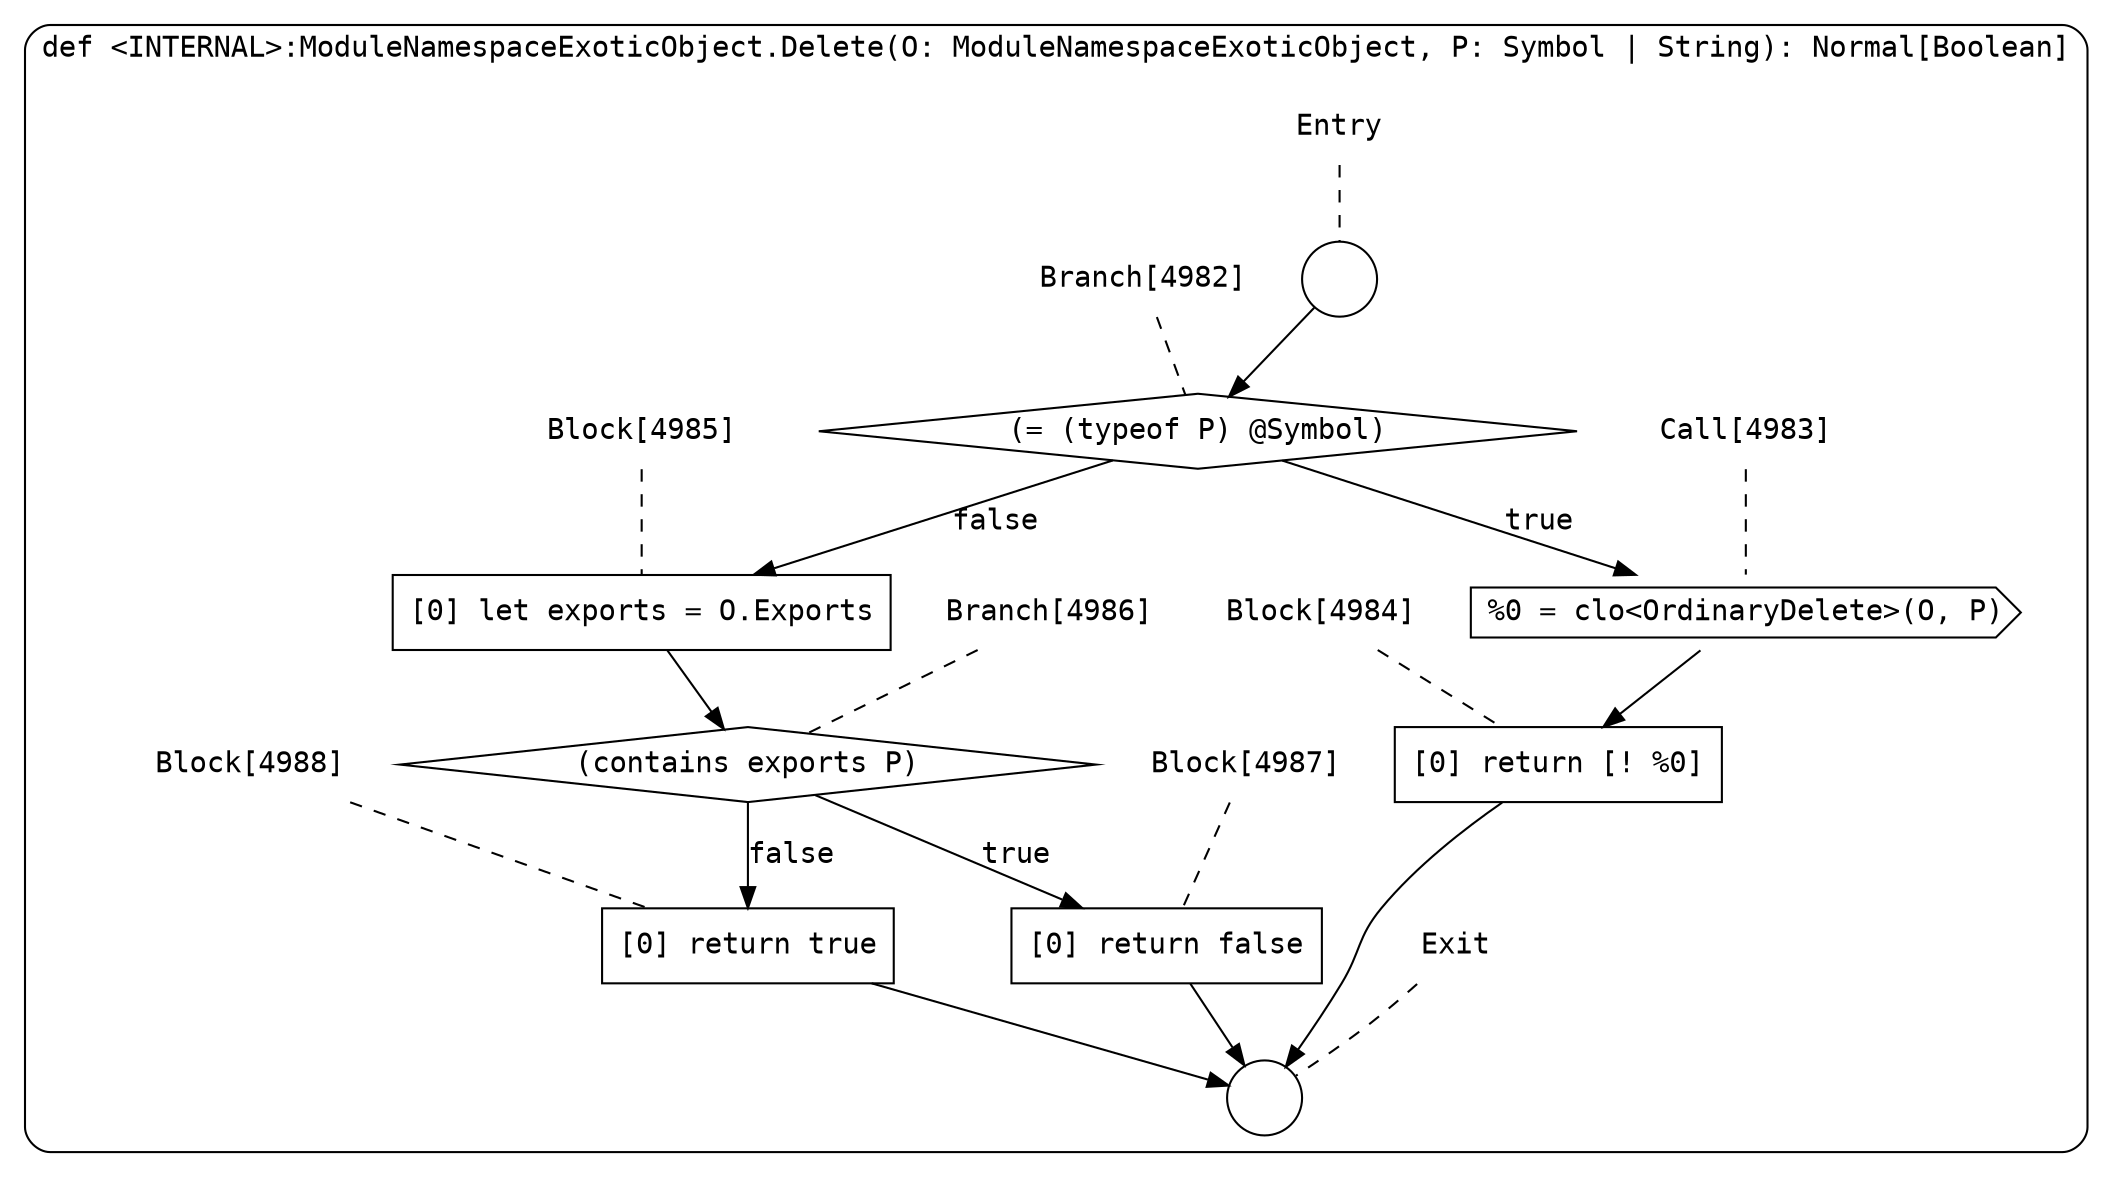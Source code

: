 digraph {
  graph [fontname = "Consolas"]
  node [fontname = "Consolas"]
  edge [fontname = "Consolas"]
  subgraph cluster1145 {
    label = "def <INTERNAL>:ModuleNamespaceExoticObject.Delete(O: ModuleNamespaceExoticObject, P: Symbol | String): Normal[Boolean]"
    style = rounded
    cluster1145_entry_name [shape=none, label=<<font color="black">Entry</font>>]
    cluster1145_entry_name -> cluster1145_entry [arrowhead=none, color="black", style=dashed]
    cluster1145_entry [shape=circle label=" " color="black" fillcolor="white" style=filled]
    cluster1145_entry -> node4982 [color="black"]
    cluster1145_exit_name [shape=none, label=<<font color="black">Exit</font>>]
    cluster1145_exit_name -> cluster1145_exit [arrowhead=none, color="black", style=dashed]
    cluster1145_exit [shape=circle label=" " color="black" fillcolor="white" style=filled]
    node4982_name [shape=none, label=<<font color="black">Branch[4982]</font>>]
    node4982_name -> node4982 [arrowhead=none, color="black", style=dashed]
    node4982 [shape=diamond, label=<<font color="black">(= (typeof P) @Symbol)</font>> color="black" fillcolor="white", style=filled]
    node4982 -> node4983 [label=<<font color="black">true</font>> color="black"]
    node4982 -> node4985 [label=<<font color="black">false</font>> color="black"]
    node4983_name [shape=none, label=<<font color="black">Call[4983]</font>>]
    node4983_name -> node4983 [arrowhead=none, color="black", style=dashed]
    node4983 [shape=cds, label=<<font color="black">%0 = clo&lt;OrdinaryDelete&gt;(O, P)</font>> color="black" fillcolor="white", style=filled]
    node4983 -> node4984 [color="black"]
    node4985_name [shape=none, label=<<font color="black">Block[4985]</font>>]
    node4985_name -> node4985 [arrowhead=none, color="black", style=dashed]
    node4985 [shape=box, label=<<font color="black">[0] let exports = O.Exports<BR ALIGN="LEFT"/></font>> color="black" fillcolor="white", style=filled]
    node4985 -> node4986 [color="black"]
    node4984_name [shape=none, label=<<font color="black">Block[4984]</font>>]
    node4984_name -> node4984 [arrowhead=none, color="black", style=dashed]
    node4984 [shape=box, label=<<font color="black">[0] return [! %0]<BR ALIGN="LEFT"/></font>> color="black" fillcolor="white", style=filled]
    node4984 -> cluster1145_exit [color="black"]
    node4986_name [shape=none, label=<<font color="black">Branch[4986]</font>>]
    node4986_name -> node4986 [arrowhead=none, color="black", style=dashed]
    node4986 [shape=diamond, label=<<font color="black">(contains exports P)</font>> color="black" fillcolor="white", style=filled]
    node4986 -> node4987 [label=<<font color="black">true</font>> color="black"]
    node4986 -> node4988 [label=<<font color="black">false</font>> color="black"]
    node4987_name [shape=none, label=<<font color="black">Block[4987]</font>>]
    node4987_name -> node4987 [arrowhead=none, color="black", style=dashed]
    node4987 [shape=box, label=<<font color="black">[0] return false<BR ALIGN="LEFT"/></font>> color="black" fillcolor="white", style=filled]
    node4987 -> cluster1145_exit [color="black"]
    node4988_name [shape=none, label=<<font color="black">Block[4988]</font>>]
    node4988_name -> node4988 [arrowhead=none, color="black", style=dashed]
    node4988 [shape=box, label=<<font color="black">[0] return true<BR ALIGN="LEFT"/></font>> color="black" fillcolor="white", style=filled]
    node4988 -> cluster1145_exit [color="black"]
  }
}